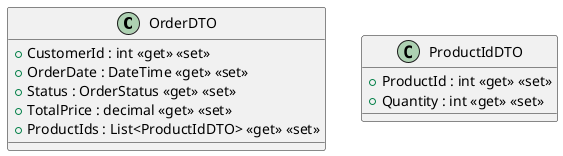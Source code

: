 @startuml
class OrderDTO {
    + CustomerId : int <<get>> <<set>>
    + OrderDate : DateTime <<get>> <<set>>
    + Status : OrderStatus <<get>> <<set>>
    + TotalPrice : decimal <<get>> <<set>>
    + ProductIds : List<ProductIdDTO> <<get>> <<set>>
}
class ProductIdDTO {
    + ProductId : int <<get>> <<set>>
    + Quantity : int <<get>> <<set>>
}
@enduml
